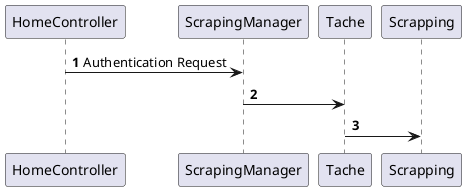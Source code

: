 @startuml
'https://plantuml.com/sequence-diagram

autonumber

HomeController -> ScrapingManager: Authentication Request
ScrapingManager -> Tache
Tache -> Scrapping

@enduml